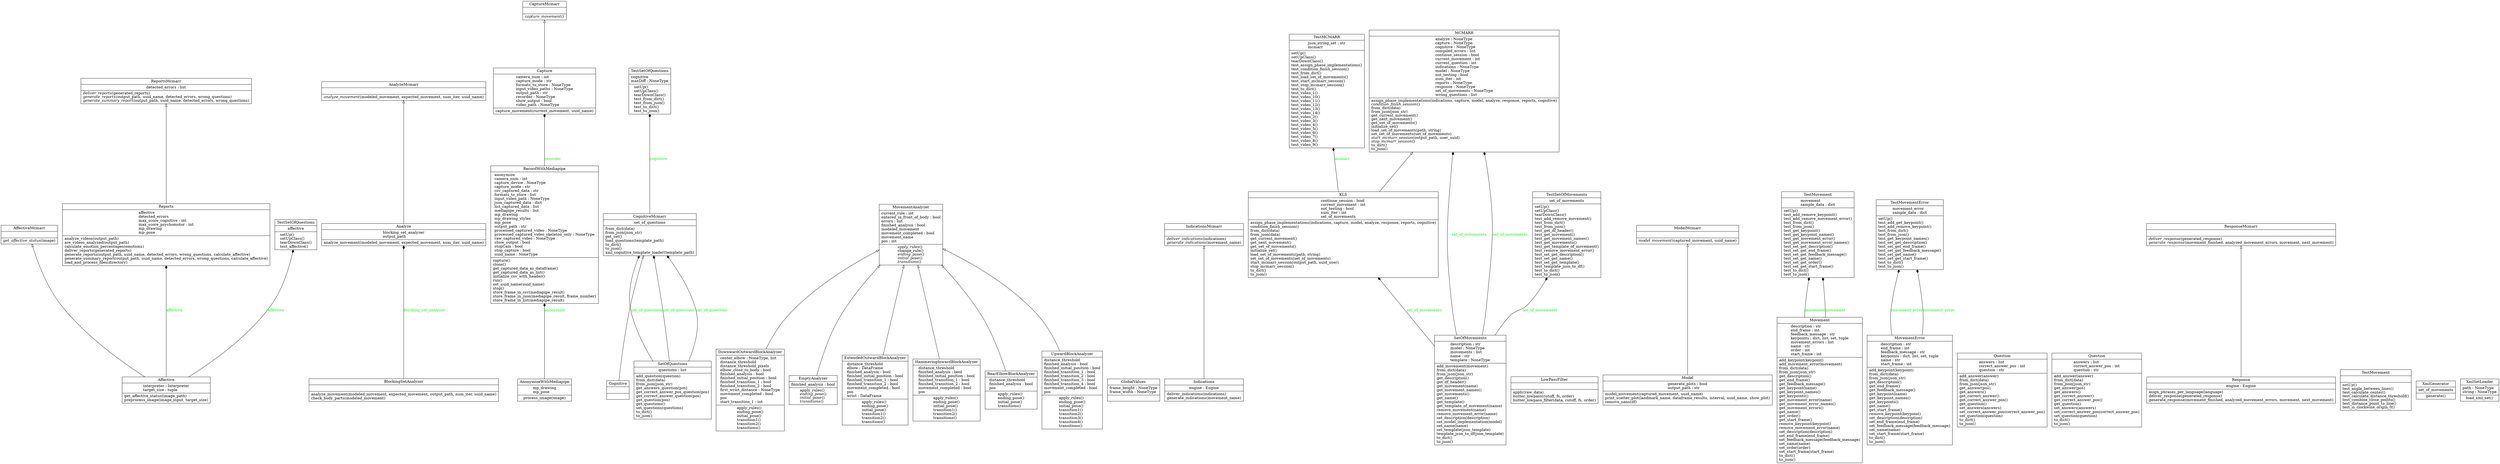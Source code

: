 digraph "classes_kls_mcmarr" {
rankdir=BT
charset="utf-8"
"kls_mcmarr.kls.affective.Affective.Affective" [color="black", fontcolor="black", label=<{Affective|interpreter : Interpreter<br ALIGN="LEFT"/>target_size : tuple<br ALIGN="LEFT"/>|get_affective_status(image_path)<br ALIGN="LEFT"/>preprocess_image(image_input, target_size)<br ALIGN="LEFT"/>}>, shape="record", style="solid"];
"kls_mcmarr.mcmarr.affective.AffectiveMcmarr.AffectiveMcmarr" [color="black", fontcolor="black", label=<{AffectiveMcmarr|<br ALIGN="LEFT"/>|<I>get_affective_status</I>(image)<br ALIGN="LEFT"/>}>, shape="record", style="solid"];
"kls_mcmarr.kls.analyze.analyze.Analyze" [color="black", fontcolor="black", label=<{Analyze|blocking_set_analyzer<br ALIGN="LEFT"/>output_path<br ALIGN="LEFT"/>|analyze_movement(modeled_movement, expected_movement, num_iter, uuid_name)<br ALIGN="LEFT"/>}>, shape="record", style="solid"];
"kls_mcmarr.mcmarr.analyze.AnalyzeMcmarr.AnalyzeMcmarr" [color="black", fontcolor="black", label=<{AnalyzeMcmarr|<br ALIGN="LEFT"/>|<I>analyze_movement</I>(modeled_movement, expected_movement, num_iter, uuid_name)<br ALIGN="LEFT"/>}>, shape="record", style="solid"];
"kls_mcmarr.kls.capture.mediapipe_wrapper.mediapipe_anonymize_image.AnonymizeWithMediapipe" [color="black", fontcolor="black", label=<{AnonymizeWithMediapipe|mp_drawing<br ALIGN="LEFT"/>mp_pose<br ALIGN="LEFT"/>|process_image(image)<br ALIGN="LEFT"/>}>, shape="record", style="solid"];
"kls_mcmarr.kls.analyze.blocking_set_analyzer.BlockingSetAnalyzer.BlockingSetAnalyzer" [color="black", fontcolor="black", label=<{BlockingSetAnalyzer|<br ALIGN="LEFT"/>|analyze_movement(modeled_movement, expected_movement, output_path, num_iter, uuid_name)<br ALIGN="LEFT"/>check_body_parts(modeled_movement)<br ALIGN="LEFT"/>}>, shape="record", style="solid"];
"kls_mcmarr.kls.capture.capture.Capture" [color="black", fontcolor="black", label=<{Capture|camera_num : int<br ALIGN="LEFT"/>capture_mode : str<br ALIGN="LEFT"/>formats_to_store : NoneType<br ALIGN="LEFT"/>input_video_paths : NoneType<br ALIGN="LEFT"/>output_path : str<br ALIGN="LEFT"/>recorder : NoneType<br ALIGN="LEFT"/>show_output : bool<br ALIGN="LEFT"/>video_path : NoneType<br ALIGN="LEFT"/>|capture_movement(current_movement, uuid_name)<br ALIGN="LEFT"/>}>, shape="record", style="solid"];
"kls_mcmarr.mcmarr.capture.CaptureMcmarr.CaptureMcmarr" [color="black", fontcolor="black", label=<{CaptureMcmarr|<br ALIGN="LEFT"/>|<I>capture_movement</I>()<br ALIGN="LEFT"/>}>, shape="record", style="solid"];
"kls_mcmarr.kls.cognitive.Cognitive.Cognitive" [color="black", fontcolor="black", label=<{Cognitive|<br ALIGN="LEFT"/>|}>, shape="record", style="solid"];
"kls_mcmarr.mcmarr.cognitive.CognitiveMcmarr.CognitiveMcmarr" [color="black", fontcolor="black", label=<{CognitiveMcmarr|set_of_questions<br ALIGN="LEFT"/>|from_dict(data)<br ALIGN="LEFT"/>from_json(json_str)<br ALIGN="LEFT"/>get_set()<br ALIGN="LEFT"/>load_questions(template_path)<br ALIGN="LEFT"/>to_dict()<br ALIGN="LEFT"/>to_json()<br ALIGN="LEFT"/>xml_cognitive_template_loader(template_path)<br ALIGN="LEFT"/>}>, shape="record", style="solid"];
"kls_mcmarr.kls.analyze.blocking_set_analyzer.DownwardOutwardBlockAnalyzer.DownwardOutwardBlockAnalyzer" [color="black", fontcolor="black", label=<{DownwardOutwardBlockAnalyzer|center_elbow : NoneType, list<br ALIGN="LEFT"/>distance_threshold<br ALIGN="LEFT"/>distance_threshold_pixels<br ALIGN="LEFT"/>elbow_close_to_body : bool<br ALIGN="LEFT"/>finished_analysis : bool<br ALIGN="LEFT"/>finished_initial_position : bool<br ALIGN="LEFT"/>finished_transition_1 : bool<br ALIGN="LEFT"/>finished_transition_2 : bool<br ALIGN="LEFT"/>first_wrist_distance : NoneType<br ALIGN="LEFT"/>movement_completed : bool<br ALIGN="LEFT"/>pos<br ALIGN="LEFT"/>start_transition_1 : int<br ALIGN="LEFT"/>|apply_rules()<br ALIGN="LEFT"/>ending_pose()<br ALIGN="LEFT"/>initial_pose()<br ALIGN="LEFT"/>transition1()<br ALIGN="LEFT"/>transition2()<br ALIGN="LEFT"/>transitions()<br ALIGN="LEFT"/>}>, shape="record", style="solid"];
"kls_mcmarr.kls.analyze.blocking_set_analyzer.EmptyAnalyzer.EmptyAnalyzer" [color="black", fontcolor="black", label=<{EmptyAnalyzer|finished_analysis : bool<br ALIGN="LEFT"/>|apply_rules()<br ALIGN="LEFT"/><I>ending_pose</I>()<br ALIGN="LEFT"/><I>initial_pose</I>()<br ALIGN="LEFT"/><I>transitions</I>()<br ALIGN="LEFT"/>}>, shape="record", style="solid"];
"kls_mcmarr.kls.analyze.blocking_set_analyzer.ExtendedOutwardBlockAnalyzer.ExtendedOutwardBlockAnalyzer" [color="black", fontcolor="black", label=<{ExtendedOutwardBlockAnalyzer|distance_threshold<br ALIGN="LEFT"/>elbow : DataFrame<br ALIGN="LEFT"/>finished_analysis : bool<br ALIGN="LEFT"/>finished_initial_position : bool<br ALIGN="LEFT"/>finished_transition_1 : bool<br ALIGN="LEFT"/>finished_transition_2 : bool<br ALIGN="LEFT"/>movement_completed : bool<br ALIGN="LEFT"/>pos<br ALIGN="LEFT"/>wrist : DataFrame<br ALIGN="LEFT"/>|apply_rules()<br ALIGN="LEFT"/>ending_pose()<br ALIGN="LEFT"/>initial_pose()<br ALIGN="LEFT"/>transition1()<br ALIGN="LEFT"/>transition2()<br ALIGN="LEFT"/>transitions()<br ALIGN="LEFT"/>}>, shape="record", style="solid"];
"kls_mcmarr.kls.capture.global_values.GlobalValues" [color="black", fontcolor="black", label=<{GlobalValues|frame_height : NoneType<br ALIGN="LEFT"/>frame_width : NoneType<br ALIGN="LEFT"/>|}>, shape="record", style="solid"];
"kls_mcmarr.kls.analyze.blocking_set_analyzer.HammeringInwardBlockAnalyzer.HammeringInwardBlockAnalyzer" [color="black", fontcolor="black", label=<{HammeringInwardBlockAnalyzer|distance_threshold<br ALIGN="LEFT"/>finished_analysis : bool<br ALIGN="LEFT"/>finished_initial_position : bool<br ALIGN="LEFT"/>finished_transition_1 : bool<br ALIGN="LEFT"/>finished_transition_2 : bool<br ALIGN="LEFT"/>movement_completed : bool<br ALIGN="LEFT"/>pos<br ALIGN="LEFT"/>|apply_rules()<br ALIGN="LEFT"/>ending_pose()<br ALIGN="LEFT"/>initial_pose()<br ALIGN="LEFT"/>transition1()<br ALIGN="LEFT"/>transition2()<br ALIGN="LEFT"/>transitions()<br ALIGN="LEFT"/>}>, shape="record", style="solid"];
"kls_mcmarr.kls.indications.indications.Indications" [color="black", fontcolor="black", label=<{Indications|engine : Engine<br ALIGN="LEFT"/>|deliver_indications(indications)<br ALIGN="LEFT"/>generate_indications(movement_name)<br ALIGN="LEFT"/>}>, shape="record", style="solid"];
"kls_mcmarr.mcmarr.indications.IndicationsMcmarr.IndicationsMcmarr" [color="black", fontcolor="black", label=<{IndicationsMcmarr|<br ALIGN="LEFT"/>|<I>deliver_indications</I>(indications)<br ALIGN="LEFT"/><I>generate_indications</I>(movement_name)<br ALIGN="LEFT"/>}>, shape="record", style="solid"];
"kls_mcmarr.kls.kls.KLS" [color="black", fontcolor="black", label=<{KLS|continue_session : bool<br ALIGN="LEFT"/>current_movement : int<br ALIGN="LEFT"/>not_testing : bool<br ALIGN="LEFT"/>num_iter : int<br ALIGN="LEFT"/>set_of_movements<br ALIGN="LEFT"/>|assign_phase_implementations(indications, capture, model, analyze, response, reports, cognitive)<br ALIGN="LEFT"/>condition_finish_session()<br ALIGN="LEFT"/>from_dict(data)<br ALIGN="LEFT"/>from_json(data)<br ALIGN="LEFT"/>get_current_movement()<br ALIGN="LEFT"/>get_next_movement()<br ALIGN="LEFT"/>get_set_of_movements()<br ALIGN="LEFT"/>initialize_set()<br ALIGN="LEFT"/>load_set_of_movements(path, string)<br ALIGN="LEFT"/>set_set_of_movements(set_of_movements)<br ALIGN="LEFT"/>start_mcmarr_session(output_path, uuid_user)<br ALIGN="LEFT"/>stop_mcmarr_session()<br ALIGN="LEFT"/>to_dict()<br ALIGN="LEFT"/>to_json()<br ALIGN="LEFT"/>}>, shape="record", style="solid"];
"kls_mcmarr.kls.model.low_pass_filter.LowPassFilter.LowPassFilter" [color="black", fontcolor="black", label=<{LowPassFilter|<br ALIGN="LEFT"/>|apply(raw_data)<br ALIGN="LEFT"/>butter_lowpass(cutoff, fs, order)<br ALIGN="LEFT"/>butter_lowpass_filter(data, cutoff, fs, order)<br ALIGN="LEFT"/>}>, shape="record", style="solid"];
"kls_mcmarr.mcmarr.mcmarr.MCMARR" [color="black", fontcolor="black", label=<{MCMARR|analyze : NoneType<br ALIGN="LEFT"/>capture : NoneType<br ALIGN="LEFT"/>cognitive : NoneType<br ALIGN="LEFT"/>compiled_errors : list<br ALIGN="LEFT"/>continue_session : bool<br ALIGN="LEFT"/>current_movement : int<br ALIGN="LEFT"/>current_question : int<br ALIGN="LEFT"/>indications : NoneType<br ALIGN="LEFT"/>model : NoneType<br ALIGN="LEFT"/>not_testing : bool<br ALIGN="LEFT"/>num_iter : int<br ALIGN="LEFT"/>reports : NoneType<br ALIGN="LEFT"/>response : NoneType<br ALIGN="LEFT"/>set_of_movements : NoneType<br ALIGN="LEFT"/>wrong_questions : list<br ALIGN="LEFT"/>|assign_phase_implementations(indications, capture, model, analyze, response, reports, cognitive)<br ALIGN="LEFT"/><I>condition_finish_session</I>()<br ALIGN="LEFT"/>from_dict(data)<br ALIGN="LEFT"/>from_json(json_str)<br ALIGN="LEFT"/>get_current_movement()<br ALIGN="LEFT"/>get_next_movement()<br ALIGN="LEFT"/>get_set_of_movements()<br ALIGN="LEFT"/>initialize_set()<br ALIGN="LEFT"/>load_set_of_movements(path, string)<br ALIGN="LEFT"/>set_set_of_movements(set_of_movements)<br ALIGN="LEFT"/><I>start_mcmarr_session</I>(output_path, user_uuid)<br ALIGN="LEFT"/><I>stop_mcmarr_session</I>()<br ALIGN="LEFT"/>to_dict()<br ALIGN="LEFT"/>to_json()<br ALIGN="LEFT"/>}>, shape="record", style="solid"];
"kls_mcmarr.kls.model.model.Model" [color="black", fontcolor="black", label=<{Model|generate_plots : bool<br ALIGN="LEFT"/>output_path : str<br ALIGN="LEFT"/>|model_movement(captured_movement, uuid_name)<br ALIGN="LEFT"/>print_scatter_plot(landmark_name, dataframe_results, interval, uuid_name, show_plot)<br ALIGN="LEFT"/>remove_nans(df)<br ALIGN="LEFT"/>}>, shape="record", style="solid"];
"kls_mcmarr.mcmarr.model.ModelMcmarr.ModelMcmarr" [color="black", fontcolor="black", label=<{ModelMcmarr|<br ALIGN="LEFT"/>|<I>model_movement</I>(captured_movement, uuid_name)<br ALIGN="LEFT"/>}>, shape="record", style="solid"];
"kls_mcmarr.mcmarr.movement.Movement.Movement" [color="black", fontcolor="black", label=<{Movement|description : str<br ALIGN="LEFT"/>end_frame : int<br ALIGN="LEFT"/>feedback_message : str<br ALIGN="LEFT"/>keypoints : dict, list, set, tuple<br ALIGN="LEFT"/>movement_errors : list<br ALIGN="LEFT"/>name : str<br ALIGN="LEFT"/>order : int<br ALIGN="LEFT"/>start_frame : int<br ALIGN="LEFT"/>|add_keypoint(keypoint)<br ALIGN="LEFT"/>add_movement_error(movement)<br ALIGN="LEFT"/>from_dict(data)<br ALIGN="LEFT"/>from_json(json_str)<br ALIGN="LEFT"/>get_description()<br ALIGN="LEFT"/>get_end_frame()<br ALIGN="LEFT"/>get_feedback_message()<br ALIGN="LEFT"/>get_keypoint(name)<br ALIGN="LEFT"/>get_keypoint_names()<br ALIGN="LEFT"/>get_keypoints()<br ALIGN="LEFT"/>get_movement_error(name)<br ALIGN="LEFT"/>get_movement_error_names()<br ALIGN="LEFT"/>get_movement_errors()<br ALIGN="LEFT"/>get_name()<br ALIGN="LEFT"/>get_order()<br ALIGN="LEFT"/>get_start_frame()<br ALIGN="LEFT"/>remove_keypoint(keypoint)<br ALIGN="LEFT"/>remove_movement_error(name)<br ALIGN="LEFT"/>set_description(description)<br ALIGN="LEFT"/>set_end_frame(end_frame)<br ALIGN="LEFT"/>set_feedback_message(feedback_message)<br ALIGN="LEFT"/>set_name(name)<br ALIGN="LEFT"/>set_order(order)<br ALIGN="LEFT"/>set_start_frame(start_frame)<br ALIGN="LEFT"/>to_dict()<br ALIGN="LEFT"/>to_json()<br ALIGN="LEFT"/>}>, shape="record", style="solid"];
"kls_mcmarr.mcmarr.analyze.MovementAnalyzer.MovementAnalyzer" [color="black", fontcolor="black", label=<{MovementAnalyzer|current_rule : int<br ALIGN="LEFT"/>entered_in_front_of_body : bool<br ALIGN="LEFT"/>errors : list<br ALIGN="LEFT"/>finished_analysis : bool<br ALIGN="LEFT"/>modeled_movement<br ALIGN="LEFT"/>movement_completed : bool<br ALIGN="LEFT"/>movement_name<br ALIGN="LEFT"/>pos : int<br ALIGN="LEFT"/>|<I>apply_rules</I>()<br ALIGN="LEFT"/>change_rule()<br ALIGN="LEFT"/><I>ending_pose</I>()<br ALIGN="LEFT"/><I>initial_pose</I>()<br ALIGN="LEFT"/><I>transitions</I>()<br ALIGN="LEFT"/>}>, shape="record", style="solid"];
"kls_mcmarr.mcmarr.movement.MovementError.MovementError" [color="black", fontcolor="black", label=<{MovementError|description : str<br ALIGN="LEFT"/>end_frame : int<br ALIGN="LEFT"/>feedback_message : str<br ALIGN="LEFT"/>keypoints : dict, list, set, tuple<br ALIGN="LEFT"/>name : str<br ALIGN="LEFT"/>start_frame : int<br ALIGN="LEFT"/>|add_keypoint(keypoint)<br ALIGN="LEFT"/>from_dict(data)<br ALIGN="LEFT"/>from_json(json_str)<br ALIGN="LEFT"/>get_description()<br ALIGN="LEFT"/>get_end_frame()<br ALIGN="LEFT"/>get_feedback_message()<br ALIGN="LEFT"/>get_keypoint(name)<br ALIGN="LEFT"/>get_keypoint_names()<br ALIGN="LEFT"/>get_keypoints()<br ALIGN="LEFT"/>get_name()<br ALIGN="LEFT"/>get_start_frame()<br ALIGN="LEFT"/>remove_keypoint(keypoint)<br ALIGN="LEFT"/>set_description(description)<br ALIGN="LEFT"/>set_end_frame(end_frame)<br ALIGN="LEFT"/>set_feedback_message(feedback_message)<br ALIGN="LEFT"/>set_name(name)<br ALIGN="LEFT"/>set_start_frame(start_frame)<br ALIGN="LEFT"/>to_dict()<br ALIGN="LEFT"/>to_json()<br ALIGN="LEFT"/>}>, shape="record", style="solid"];
"kls_mcmarr.mcmarr.cognitive.Question.Question" [color="black", fontcolor="black", label=<{Question|answers : list<br ALIGN="LEFT"/>correct_answer_pos : int<br ALIGN="LEFT"/>question : str<br ALIGN="LEFT"/>|add_answer(answer)<br ALIGN="LEFT"/>from_dict(data)<br ALIGN="LEFT"/>from_json(json_str)<br ALIGN="LEFT"/>get_answer(pos)<br ALIGN="LEFT"/>get_answers()<br ALIGN="LEFT"/>get_correct_answer()<br ALIGN="LEFT"/>get_correct_answer_pos()<br ALIGN="LEFT"/>get_question()<br ALIGN="LEFT"/>set_answers(answers)<br ALIGN="LEFT"/>set_correct_answer_pos(correct_answer_pos)<br ALIGN="LEFT"/>set_question(question)<br ALIGN="LEFT"/>to_dict()<br ALIGN="LEFT"/>to_json()<br ALIGN="LEFT"/>}>, shape="record", style="solid"];
"kls_mcmarr.mcmarr.cognitive.question.Question.Question" [color="black", fontcolor="black", label=<{Question|answers : list<br ALIGN="LEFT"/>correct_answer_pos : int<br ALIGN="LEFT"/>question : str<br ALIGN="LEFT"/>|add_answer(answer)<br ALIGN="LEFT"/>from_dict(data)<br ALIGN="LEFT"/>from_json(json_str)<br ALIGN="LEFT"/>get_answer(pos)<br ALIGN="LEFT"/>get_answers()<br ALIGN="LEFT"/>get_correct_answer()<br ALIGN="LEFT"/>get_correct_answer_pos()<br ALIGN="LEFT"/>get_question()<br ALIGN="LEFT"/>set_answers(answers)<br ALIGN="LEFT"/>set_correct_answer_pos(correct_answer_pos)<br ALIGN="LEFT"/>set_question(question)<br ALIGN="LEFT"/>to_dict()<br ALIGN="LEFT"/>to_json()<br ALIGN="LEFT"/>}>, shape="record", style="solid"];
"kls_mcmarr.kls.analyze.blocking_set_analyzer.RearElbowBlockAnalyzer.RearElbowBlockAnalyzer" [color="black", fontcolor="black", label=<{RearElbowBlockAnalyzer|distance_threshold<br ALIGN="LEFT"/>finished_analysis : bool<br ALIGN="LEFT"/>pos<br ALIGN="LEFT"/>|apply_rules()<br ALIGN="LEFT"/>ending_pose()<br ALIGN="LEFT"/>initial_pose()<br ALIGN="LEFT"/>transitions()<br ALIGN="LEFT"/>}>, shape="record", style="solid"];
"kls_mcmarr.kls.capture.mediapipe_wrapper.mediapipe_wrapper.RecordWithMediapipe" [color="black", fontcolor="black", label=<{RecordWithMediapipe|anonymize<br ALIGN="LEFT"/>camera_num : int<br ALIGN="LEFT"/>capture_device : NoneType<br ALIGN="LEFT"/>capture_mode : str<br ALIGN="LEFT"/>csv_captured_data : str<br ALIGN="LEFT"/>formats_to_store : list<br ALIGN="LEFT"/>input_video_path : NoneType<br ALIGN="LEFT"/>json_captured_data : dict<br ALIGN="LEFT"/>list_captured_data : list<br ALIGN="LEFT"/>mediapipe_results : list<br ALIGN="LEFT"/>mp_drawing<br ALIGN="LEFT"/>mp_drawing_styles<br ALIGN="LEFT"/>mp_pose<br ALIGN="LEFT"/>output_path : str<br ALIGN="LEFT"/>processed_captured_video : NoneType<br ALIGN="LEFT"/>processed_captured_video_skeleton_only : NoneType<br ALIGN="LEFT"/>raw_captured_video : NoneType<br ALIGN="LEFT"/>show_output : bool<br ALIGN="LEFT"/>stopCam : bool<br ALIGN="LEFT"/>stop_capture : bool<br ALIGN="LEFT"/>uuid_name : NoneType<br ALIGN="LEFT"/>|capture()<br ALIGN="LEFT"/>clone()<br ALIGN="LEFT"/>get_captured_data_as_dataframe()<br ALIGN="LEFT"/>get_captured_data_as_list()<br ALIGN="LEFT"/>initialize_csv_with_header()<br ALIGN="LEFT"/>run()<br ALIGN="LEFT"/>set_uuid_name(uuid_name)<br ALIGN="LEFT"/>stop()<br ALIGN="LEFT"/>store_frame_in_csv(mediapipe_result)<br ALIGN="LEFT"/>store_frame_in_json(mediapipe_result, frame_number)<br ALIGN="LEFT"/>store_frame_in_list(mediapipe_result)<br ALIGN="LEFT"/>}>, shape="record", style="solid"];
"kls_mcmarr.kls.reports.reports.Reports" [color="black", fontcolor="black", label=<{Reports|affective<br ALIGN="LEFT"/>detected_errors<br ALIGN="LEFT"/>max_score_cognitive : int<br ALIGN="LEFT"/>max_score_psychomotor : int<br ALIGN="LEFT"/>mp_drawing<br ALIGN="LEFT"/>mp_pose<br ALIGN="LEFT"/>|analyze_videos(output_path)<br ALIGN="LEFT"/>are_videos_analyzed(output_path)<br ALIGN="LEFT"/>calculate_emotion_percentages(emotions)<br ALIGN="LEFT"/>deliver_reports(generated_reports)<br ALIGN="LEFT"/>generate_reports(output_path, uuid_name, detected_errors, wrong_questions, calculate_affective)<br ALIGN="LEFT"/>generate_summary_report(output_path, uuid_name, detected_errors, wrong_questions, calculate_affective)<br ALIGN="LEFT"/>load_and_process_files(directory)<br ALIGN="LEFT"/>}>, shape="record", style="solid"];
"kls_mcmarr.mcmarr.reports.ReportsMcmarr.ReportsMcmarr" [color="black", fontcolor="black", label=<{ReportsMcmarr|detected_errors : list<br ALIGN="LEFT"/>|<I>deliver_reports</I>(generated_reports)<br ALIGN="LEFT"/><I>generate_reports</I>(output_path, uuid_name, detected_errors, wrong_questions)<br ALIGN="LEFT"/><I>generate_summary_report</I>(output_path, uuid_name, detected_errors, wrong_questions)<br ALIGN="LEFT"/>}>, shape="record", style="solid"];
"kls_mcmarr.kls.response.response.Response" [color="black", fontcolor="black", label=<{Response|engine : Engine<br ALIGN="LEFT"/>|asign_phrases_per_language(language)<br ALIGN="LEFT"/>deliver_response(generated_response)<br ALIGN="LEFT"/>generate_response(movement_finished, analyzed_movement_errors, movement, next_movement)<br ALIGN="LEFT"/>}>, shape="record", style="solid"];
"kls_mcmarr.mcmarr.response.ResponseMcmarr.ResponseMcmarr" [color="black", fontcolor="black", label=<{ResponseMcmarr|<br ALIGN="LEFT"/>|<I>deliver_response</I>(generated_response)<br ALIGN="LEFT"/><I>generate_response</I>(movement_finished, analyzed_movement_errors, movement, next_movement)<br ALIGN="LEFT"/>}>, shape="record", style="solid"];
"kls_mcmarr.mcmarr.movement.SetOfMovements.SetOfMovements" [color="black", fontcolor="black", label=<{SetOfMovements|description : str<br ALIGN="LEFT"/>model : NoneType<br ALIGN="LEFT"/>movements : list<br ALIGN="LEFT"/>name : str<br ALIGN="LEFT"/>template : NoneType<br ALIGN="LEFT"/>|add_movement(movement)<br ALIGN="LEFT"/>from_dict(data)<br ALIGN="LEFT"/>from_json(json_str)<br ALIGN="LEFT"/>get_description()<br ALIGN="LEFT"/>get_df_header()<br ALIGN="LEFT"/>get_movement(name)<br ALIGN="LEFT"/>get_movement_names()<br ALIGN="LEFT"/>get_movements()<br ALIGN="LEFT"/>get_name()<br ALIGN="LEFT"/>get_template()<br ALIGN="LEFT"/>get_template_of_movement(name)<br ALIGN="LEFT"/>remove_movement(name)<br ALIGN="LEFT"/>remove_movement_error(name)<br ALIGN="LEFT"/>set_description(description)<br ALIGN="LEFT"/>set_model_implementation(model)<br ALIGN="LEFT"/>set_name(name)<br ALIGN="LEFT"/>set_template(json_template)<br ALIGN="LEFT"/>template_json_to_df(json_template)<br ALIGN="LEFT"/>to_dict()<br ALIGN="LEFT"/>to_json()<br ALIGN="LEFT"/>}>, shape="record", style="solid"];
"kls_mcmarr.mcmarr.cognitive.SetOfQuestions.SetOfQuestions" [color="black", fontcolor="black", label=<{SetOfQuestions|questions : list<br ALIGN="LEFT"/>|add_question(question)<br ALIGN="LEFT"/>from_dict(data)<br ALIGN="LEFT"/>from_json(json_str)<br ALIGN="LEFT"/>get_answers_question(pos)<br ALIGN="LEFT"/>get_correct_answer_pos_question(pos)<br ALIGN="LEFT"/>get_correct_answer_question(pos)<br ALIGN="LEFT"/>get_question(pos)<br ALIGN="LEFT"/>get_questions()<br ALIGN="LEFT"/>set_questions(questions)<br ALIGN="LEFT"/>to_dict()<br ALIGN="LEFT"/>to_json()<br ALIGN="LEFT"/>}>, shape="record", style="solid"];
"kls_mcmarr.test.mcmarr.mcmarr.testMcmarr.TestMCMARR" [color="black", fontcolor="black", label=<{TestMCMARR|json_string_set : str<br ALIGN="LEFT"/>mcmarr<br ALIGN="LEFT"/>|setUp()<br ALIGN="LEFT"/>setUpClass()<br ALIGN="LEFT"/>tearDownClass()<br ALIGN="LEFT"/>test_assign_phase_implementations()<br ALIGN="LEFT"/>test_condition_finish_session()<br ALIGN="LEFT"/>test_from_dict()<br ALIGN="LEFT"/>test_load_set_of_movements()<br ALIGN="LEFT"/>test_start_mcmarr_session()<br ALIGN="LEFT"/>test_stop_mcmarr_session()<br ALIGN="LEFT"/>test_to_dict()<br ALIGN="LEFT"/>test_video_1()<br ALIGN="LEFT"/>test_video_10()<br ALIGN="LEFT"/>test_video_11()<br ALIGN="LEFT"/>test_video_12()<br ALIGN="LEFT"/>test_video_13()<br ALIGN="LEFT"/>test_video_14()<br ALIGN="LEFT"/>test_video_2()<br ALIGN="LEFT"/>test_video_3()<br ALIGN="LEFT"/>test_video_4()<br ALIGN="LEFT"/>test_video_5()<br ALIGN="LEFT"/>test_video_6()<br ALIGN="LEFT"/>test_video_7()<br ALIGN="LEFT"/>test_video_8()<br ALIGN="LEFT"/>test_video_9()<br ALIGN="LEFT"/>}>, shape="record", style="solid"];
"kls_mcmarr.test.mcmarr.mcmarr.testAnalysisUtils.TestMovement" [color="black", fontcolor="black", label=<{TestMovement|<br ALIGN="LEFT"/>|<I>setUp</I>()<br ALIGN="LEFT"/>test_angle_between_lines()<br ALIGN="LEFT"/>test_calculate_center()<br ALIGN="LEFT"/>test_calculate_distance_threshold()<br ALIGN="LEFT"/>test_combine_close_points()<br ALIGN="LEFT"/>test_distance_point_to_line()<br ALIGN="LEFT"/>test_is_clockwise_origin_0()<br ALIGN="LEFT"/>}>, shape="record", style="solid"];
"kls_mcmarr.test.mcmarr.movement.testMovement.TestMovement" [color="black", fontcolor="black", label=<{TestMovement|movement<br ALIGN="LEFT"/>sample_data : dict<br ALIGN="LEFT"/>|setUp()<br ALIGN="LEFT"/>test_add_remove_keypoint()<br ALIGN="LEFT"/>test_add_remove_movement_error()<br ALIGN="LEFT"/>test_from_dict()<br ALIGN="LEFT"/>test_from_json()<br ALIGN="LEFT"/>test_get_keypoint()<br ALIGN="LEFT"/>test_get_keypoint_names()<br ALIGN="LEFT"/>test_get_movement_error()<br ALIGN="LEFT"/>test_get_movement_error_names()<br ALIGN="LEFT"/>test_set_get_description()<br ALIGN="LEFT"/>test_set_get_end_frame()<br ALIGN="LEFT"/>test_set_get_feedback_message()<br ALIGN="LEFT"/>test_set_get_name()<br ALIGN="LEFT"/>test_set_get_order()<br ALIGN="LEFT"/>test_set_get_start_frame()<br ALIGN="LEFT"/>test_to_dict()<br ALIGN="LEFT"/>test_to_json()<br ALIGN="LEFT"/>}>, shape="record", style="solid"];
"kls_mcmarr.test.mcmarr.movement.testMovementError.TestMovementError" [color="black", fontcolor="black", label=<{TestMovementError|movement_error<br ALIGN="LEFT"/>sample_data : dict<br ALIGN="LEFT"/>|setUp()<br ALIGN="LEFT"/>test_add_get_keypoint()<br ALIGN="LEFT"/>test_add_remove_keypoint()<br ALIGN="LEFT"/>test_from_dict()<br ALIGN="LEFT"/>test_from_json()<br ALIGN="LEFT"/>test_get_keypoint_names()<br ALIGN="LEFT"/>test_set_get_description()<br ALIGN="LEFT"/>test_set_get_end_frame()<br ALIGN="LEFT"/>test_set_get_feedback_message()<br ALIGN="LEFT"/>test_set_get_name()<br ALIGN="LEFT"/>test_set_get_start_frame()<br ALIGN="LEFT"/>test_to_dict()<br ALIGN="LEFT"/>test_to_json()<br ALIGN="LEFT"/>}>, shape="record", style="solid"];
"kls_mcmarr.test.mcmarr.movement.testSetOfMovements.TestSetOfMovements" [color="black", fontcolor="black", label=<{TestSetOfMovements|set_of_movements<br ALIGN="LEFT"/>|setUp()<br ALIGN="LEFT"/>setUpClass()<br ALIGN="LEFT"/>tearDownClass()<br ALIGN="LEFT"/>test_add_remove_movement()<br ALIGN="LEFT"/>test_from_dict()<br ALIGN="LEFT"/>test_from_json()<br ALIGN="LEFT"/>test_get_df_header()<br ALIGN="LEFT"/>test_get_movement()<br ALIGN="LEFT"/>test_get_movement_names()<br ALIGN="LEFT"/>test_get_movements()<br ALIGN="LEFT"/>test_get_template_of_movement()<br ALIGN="LEFT"/>test_remove_movement_error()<br ALIGN="LEFT"/>test_set_get_description()<br ALIGN="LEFT"/>test_set_get_name()<br ALIGN="LEFT"/>test_set_get_template()<br ALIGN="LEFT"/>test_template_json_to_df()<br ALIGN="LEFT"/>test_to_dict()<br ALIGN="LEFT"/>test_to_json()<br ALIGN="LEFT"/>}>, shape="record", style="solid"];
"kls_mcmarr.test.mcmarr.affective.testAffective.TestSetOfQuestions" [color="black", fontcolor="black", label=<{TestSetOfQuestions|affective<br ALIGN="LEFT"/>|setUp()<br ALIGN="LEFT"/>setUpClass()<br ALIGN="LEFT"/>tearDownClass()<br ALIGN="LEFT"/>test_affective()<br ALIGN="LEFT"/>}>, shape="record", style="solid"];
"kls_mcmarr.test.mcmarr.cognitive.testCognitive.TestSetOfQuestions" [color="black", fontcolor="black", label=<{TestSetOfQuestions|cognitive<br ALIGN="LEFT"/>maxDiff : NoneType<br ALIGN="LEFT"/>|setUp()<br ALIGN="LEFT"/>setUpClass()<br ALIGN="LEFT"/>tearDownClass()<br ALIGN="LEFT"/>test_from_dict()<br ALIGN="LEFT"/>test_from_json()<br ALIGN="LEFT"/>test_to_dict()<br ALIGN="LEFT"/>test_to_json()<br ALIGN="LEFT"/>}>, shape="record", style="solid"];
"kls_mcmarr.kls.analyze.blocking_set_analyzer.UpwardBlockAnalyzer.UpwardBlockAnalyzer" [color="black", fontcolor="black", label=<{UpwardBlockAnalyzer|distance_threshold<br ALIGN="LEFT"/>finished_analysis : bool<br ALIGN="LEFT"/>finished_initial_position : bool<br ALIGN="LEFT"/>finished_transition_1 : bool<br ALIGN="LEFT"/>finished_transition_2 : bool<br ALIGN="LEFT"/>finished_transition_3 : bool<br ALIGN="LEFT"/>finished_transition_4 : bool<br ALIGN="LEFT"/>movement_completed : bool<br ALIGN="LEFT"/>pos<br ALIGN="LEFT"/>|apply_rules()<br ALIGN="LEFT"/>ending_pose()<br ALIGN="LEFT"/>initial_pose()<br ALIGN="LEFT"/>transition1()<br ALIGN="LEFT"/>transition2()<br ALIGN="LEFT"/>transition3()<br ALIGN="LEFT"/>transition4()<br ALIGN="LEFT"/>transitions()<br ALIGN="LEFT"/>}>, shape="record", style="solid"];
"kls_mcmarr.mcmarr.movement.XmlGenerator.XmlGenerator" [color="black", fontcolor="black", label=<{XmlGenerator|set_of_movements<br ALIGN="LEFT"/>|generate()<br ALIGN="LEFT"/>}>, shape="record", style="solid"];
"kls_mcmarr.mcmarr.movement.XmlSetLoader.XmlSetLoader" [color="black", fontcolor="black", label=<{XmlSetLoader|path : NoneType<br ALIGN="LEFT"/>string : NoneType<br ALIGN="LEFT"/>|load_xml_set()<br ALIGN="LEFT"/>}>, shape="record", style="solid"];
"kls_mcmarr.kls.affective.Affective.Affective" -> "kls_mcmarr.mcmarr.affective.AffectiveMcmarr.AffectiveMcmarr" [arrowhead="empty", arrowtail="none"];
"kls_mcmarr.kls.analyze.analyze.Analyze" -> "kls_mcmarr.mcmarr.analyze.AnalyzeMcmarr.AnalyzeMcmarr" [arrowhead="empty", arrowtail="none"];
"kls_mcmarr.kls.analyze.blocking_set_analyzer.DownwardOutwardBlockAnalyzer.DownwardOutwardBlockAnalyzer" -> "kls_mcmarr.mcmarr.analyze.MovementAnalyzer.MovementAnalyzer" [arrowhead="empty", arrowtail="none"];
"kls_mcmarr.kls.analyze.blocking_set_analyzer.EmptyAnalyzer.EmptyAnalyzer" -> "kls_mcmarr.mcmarr.analyze.MovementAnalyzer.MovementAnalyzer" [arrowhead="empty", arrowtail="none"];
"kls_mcmarr.kls.analyze.blocking_set_analyzer.ExtendedOutwardBlockAnalyzer.ExtendedOutwardBlockAnalyzer" -> "kls_mcmarr.mcmarr.analyze.MovementAnalyzer.MovementAnalyzer" [arrowhead="empty", arrowtail="none"];
"kls_mcmarr.kls.analyze.blocking_set_analyzer.HammeringInwardBlockAnalyzer.HammeringInwardBlockAnalyzer" -> "kls_mcmarr.mcmarr.analyze.MovementAnalyzer.MovementAnalyzer" [arrowhead="empty", arrowtail="none"];
"kls_mcmarr.kls.analyze.blocking_set_analyzer.RearElbowBlockAnalyzer.RearElbowBlockAnalyzer" -> "kls_mcmarr.mcmarr.analyze.MovementAnalyzer.MovementAnalyzer" [arrowhead="empty", arrowtail="none"];
"kls_mcmarr.kls.analyze.blocking_set_analyzer.UpwardBlockAnalyzer.UpwardBlockAnalyzer" -> "kls_mcmarr.mcmarr.analyze.MovementAnalyzer.MovementAnalyzer" [arrowhead="empty", arrowtail="none"];
"kls_mcmarr.kls.capture.capture.Capture" -> "kls_mcmarr.mcmarr.capture.CaptureMcmarr.CaptureMcmarr" [arrowhead="empty", arrowtail="none"];
"kls_mcmarr.kls.cognitive.Cognitive.Cognitive" -> "kls_mcmarr.mcmarr.cognitive.CognitiveMcmarr.CognitiveMcmarr" [arrowhead="empty", arrowtail="none"];
"kls_mcmarr.kls.indications.indications.Indications" -> "kls_mcmarr.mcmarr.indications.IndicationsMcmarr.IndicationsMcmarr" [arrowhead="empty", arrowtail="none"];
"kls_mcmarr.kls.kls.KLS" -> "kls_mcmarr.mcmarr.mcmarr.MCMARR" [arrowhead="empty", arrowtail="none"];
"kls_mcmarr.kls.model.model.Model" -> "kls_mcmarr.mcmarr.model.ModelMcmarr.ModelMcmarr" [arrowhead="empty", arrowtail="none"];
"kls_mcmarr.kls.reports.reports.Reports" -> "kls_mcmarr.mcmarr.reports.ReportsMcmarr.ReportsMcmarr" [arrowhead="empty", arrowtail="none"];
"kls_mcmarr.kls.response.response.Response" -> "kls_mcmarr.mcmarr.response.ResponseMcmarr.ResponseMcmarr" [arrowhead="empty", arrowtail="none"];
"kls_mcmarr.kls.affective.Affective.Affective" -> "kls_mcmarr.kls.reports.reports.Reports" [arrowhead="diamond", arrowtail="none", fontcolor="green", label="affective", style="solid"];
"kls_mcmarr.kls.affective.Affective.Affective" -> "kls_mcmarr.test.mcmarr.affective.testAffective.TestSetOfQuestions" [arrowhead="diamond", arrowtail="none", fontcolor="green", label="affective", style="solid"];
"kls_mcmarr.kls.analyze.blocking_set_analyzer.BlockingSetAnalyzer.BlockingSetAnalyzer" -> "kls_mcmarr.kls.analyze.analyze.Analyze" [arrowhead="diamond", arrowtail="none", fontcolor="green", label="blocking_set_analyzer", style="solid"];
"kls_mcmarr.kls.capture.mediapipe_wrapper.mediapipe_anonymize_image.AnonymizeWithMediapipe" -> "kls_mcmarr.kls.capture.mediapipe_wrapper.mediapipe_wrapper.RecordWithMediapipe" [arrowhead="diamond", arrowtail="none", fontcolor="green", label="anonymize", style="solid"];
"kls_mcmarr.kls.capture.mediapipe_wrapper.mediapipe_wrapper.RecordWithMediapipe" -> "kls_mcmarr.kls.capture.capture.Capture" [arrowhead="diamond", arrowtail="none", fontcolor="green", label="recorder", style="solid"];
"kls_mcmarr.kls.kls.KLS" -> "kls_mcmarr.test.mcmarr.mcmarr.testMcmarr.TestMCMARR" [arrowhead="diamond", arrowtail="none", fontcolor="green", label="mcmarr", style="solid"];
"kls_mcmarr.mcmarr.cognitive.CognitiveMcmarr.CognitiveMcmarr" -> "kls_mcmarr.test.mcmarr.cognitive.testCognitive.TestSetOfQuestions" [arrowhead="diamond", arrowtail="none", fontcolor="green", label="cognitive", style="solid"];
"kls_mcmarr.mcmarr.cognitive.SetOfQuestions.SetOfQuestions" -> "kls_mcmarr.mcmarr.cognitive.CognitiveMcmarr.CognitiveMcmarr" [arrowhead="diamond", arrowtail="none", fontcolor="green", label="set_of_questions", style="solid"];
"kls_mcmarr.mcmarr.cognitive.SetOfQuestions.SetOfQuestions" -> "kls_mcmarr.mcmarr.cognitive.CognitiveMcmarr.CognitiveMcmarr" [arrowhead="diamond", arrowtail="none", fontcolor="green", label="set_of_questions", style="solid"];
"kls_mcmarr.mcmarr.cognitive.SetOfQuestions.SetOfQuestions" -> "kls_mcmarr.mcmarr.cognitive.CognitiveMcmarr.CognitiveMcmarr" [arrowhead="diamond", arrowtail="none", fontcolor="green", label="set_of_questions", style="solid"];
"kls_mcmarr.mcmarr.movement.Movement.Movement" -> "kls_mcmarr.test.mcmarr.movement.testMovement.TestMovement" [arrowhead="diamond", arrowtail="none", fontcolor="green", label="movement", style="solid"];
"kls_mcmarr.mcmarr.movement.Movement.Movement" -> "kls_mcmarr.test.mcmarr.movement.testMovement.TestMovement" [arrowhead="diamond", arrowtail="none", fontcolor="green", label="movement", style="solid"];
"kls_mcmarr.mcmarr.movement.MovementError.MovementError" -> "kls_mcmarr.test.mcmarr.movement.testMovementError.TestMovementError" [arrowhead="diamond", arrowtail="none", fontcolor="green", label="movement_error", style="solid"];
"kls_mcmarr.mcmarr.movement.MovementError.MovementError" -> "kls_mcmarr.test.mcmarr.movement.testMovementError.TestMovementError" [arrowhead="diamond", arrowtail="none", fontcolor="green", label="movement_error", style="solid"];
"kls_mcmarr.mcmarr.movement.SetOfMovements.SetOfMovements" -> "kls_mcmarr.kls.kls.KLS" [arrowhead="diamond", arrowtail="none", fontcolor="green", label="set_of_movements", style="solid"];
"kls_mcmarr.mcmarr.movement.SetOfMovements.SetOfMovements" -> "kls_mcmarr.mcmarr.mcmarr.MCMARR" [arrowhead="diamond", arrowtail="none", fontcolor="green", label="set_of_movements", style="solid"];
"kls_mcmarr.mcmarr.movement.SetOfMovements.SetOfMovements" -> "kls_mcmarr.mcmarr.mcmarr.MCMARR" [arrowhead="diamond", arrowtail="none", fontcolor="green", label="set_of_movements", style="solid"];
"kls_mcmarr.mcmarr.movement.SetOfMovements.SetOfMovements" -> "kls_mcmarr.test.mcmarr.movement.testSetOfMovements.TestSetOfMovements" [arrowhead="diamond", arrowtail="none", fontcolor="green", label="set_of_movements", style="solid"];
}
